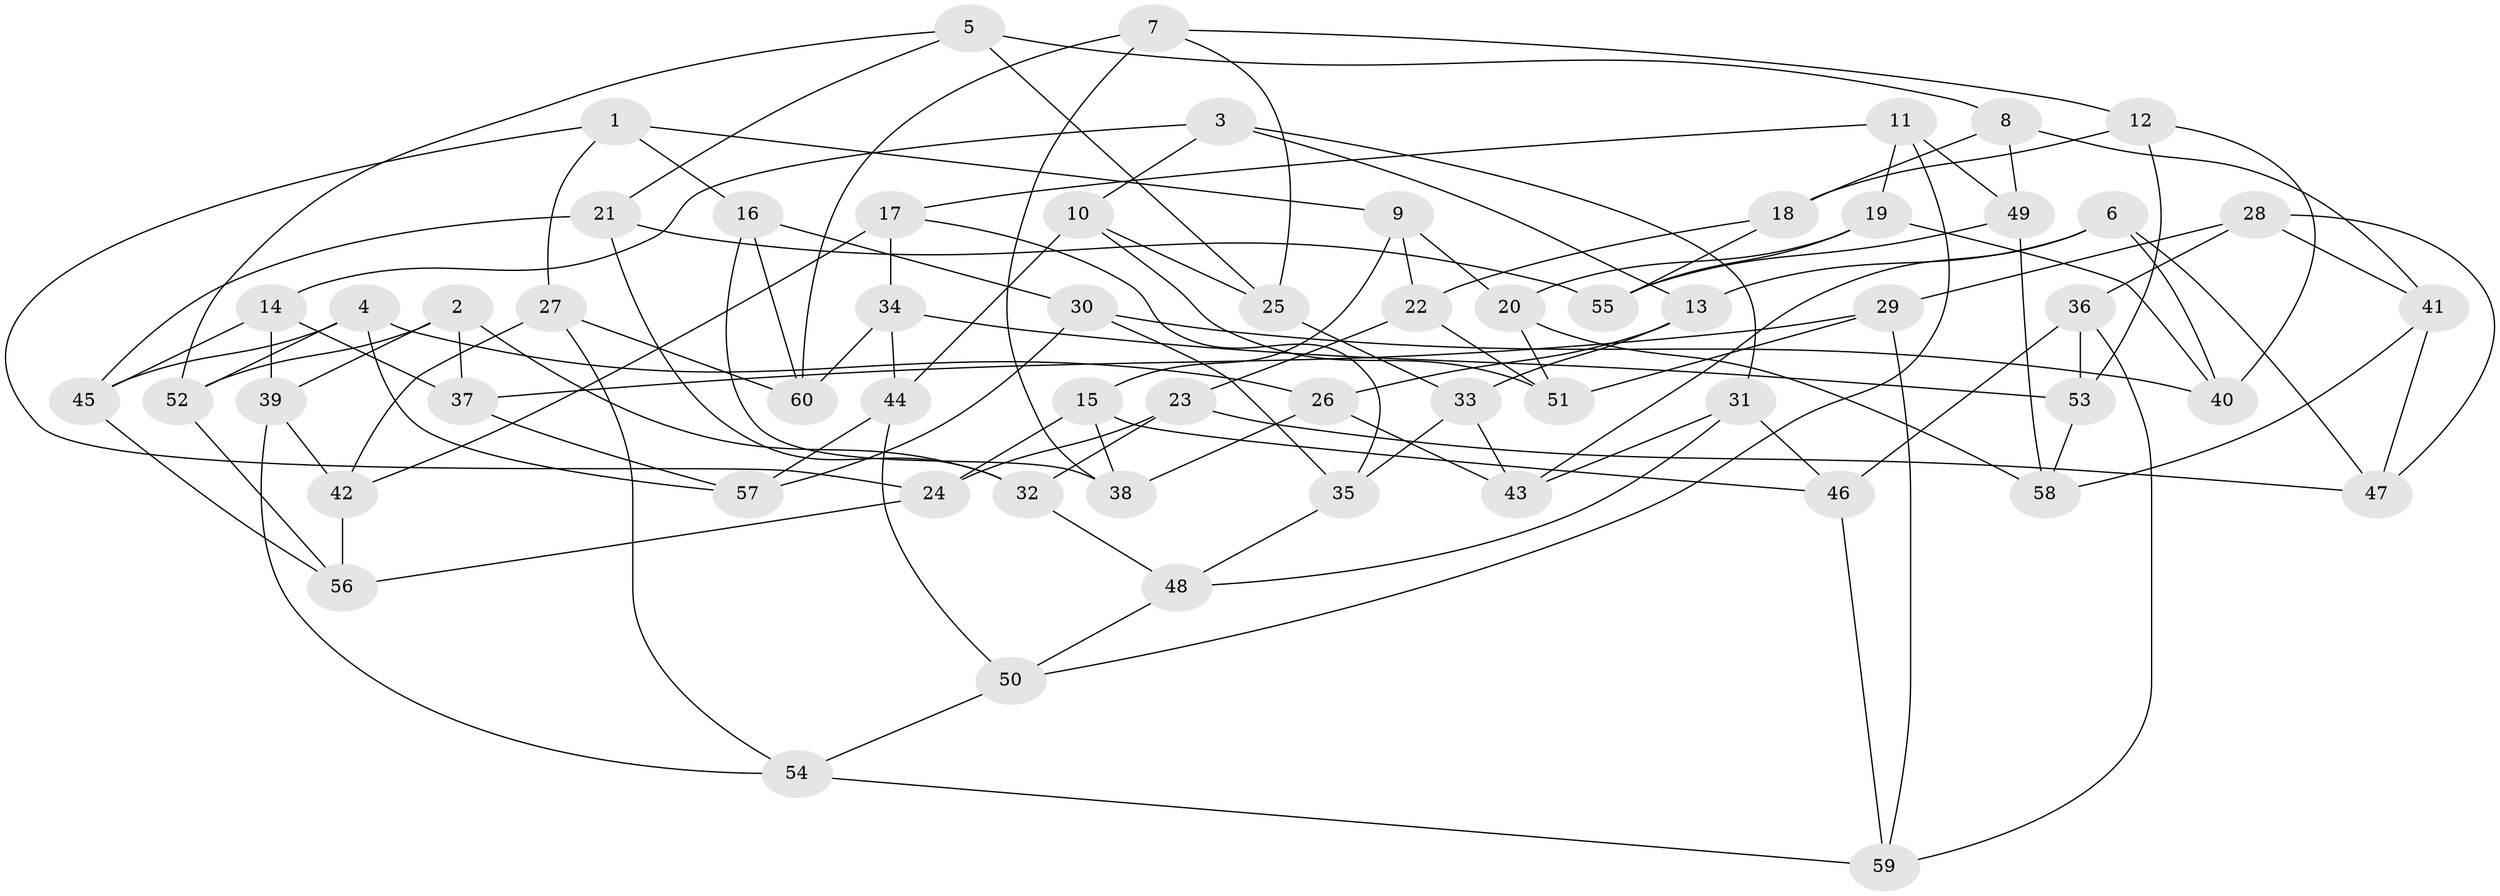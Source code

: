 // coarse degree distribution, {6: 0.7878787878787878, 4: 0.15151515151515152, 5: 0.030303030303030304, 3: 0.030303030303030304}
// Generated by graph-tools (version 1.1) at 2025/42/03/06/25 10:42:24]
// undirected, 60 vertices, 120 edges
graph export_dot {
graph [start="1"]
  node [color=gray90,style=filled];
  1;
  2;
  3;
  4;
  5;
  6;
  7;
  8;
  9;
  10;
  11;
  12;
  13;
  14;
  15;
  16;
  17;
  18;
  19;
  20;
  21;
  22;
  23;
  24;
  25;
  26;
  27;
  28;
  29;
  30;
  31;
  32;
  33;
  34;
  35;
  36;
  37;
  38;
  39;
  40;
  41;
  42;
  43;
  44;
  45;
  46;
  47;
  48;
  49;
  50;
  51;
  52;
  53;
  54;
  55;
  56;
  57;
  58;
  59;
  60;
  1 -- 27;
  1 -- 24;
  1 -- 16;
  1 -- 9;
  2 -- 39;
  2 -- 32;
  2 -- 37;
  2 -- 52;
  3 -- 31;
  3 -- 13;
  3 -- 10;
  3 -- 14;
  4 -- 57;
  4 -- 26;
  4 -- 45;
  4 -- 52;
  5 -- 8;
  5 -- 52;
  5 -- 21;
  5 -- 25;
  6 -- 43;
  6 -- 40;
  6 -- 47;
  6 -- 13;
  7 -- 12;
  7 -- 60;
  7 -- 38;
  7 -- 25;
  8 -- 18;
  8 -- 49;
  8 -- 41;
  9 -- 15;
  9 -- 22;
  9 -- 20;
  10 -- 44;
  10 -- 25;
  10 -- 51;
  11 -- 50;
  11 -- 19;
  11 -- 17;
  11 -- 49;
  12 -- 18;
  12 -- 40;
  12 -- 53;
  13 -- 26;
  13 -- 33;
  14 -- 37;
  14 -- 39;
  14 -- 45;
  15 -- 38;
  15 -- 46;
  15 -- 24;
  16 -- 60;
  16 -- 30;
  16 -- 38;
  17 -- 34;
  17 -- 35;
  17 -- 42;
  18 -- 55;
  18 -- 22;
  19 -- 40;
  19 -- 20;
  19 -- 55;
  20 -- 51;
  20 -- 58;
  21 -- 45;
  21 -- 32;
  21 -- 55;
  22 -- 23;
  22 -- 51;
  23 -- 24;
  23 -- 32;
  23 -- 47;
  24 -- 56;
  25 -- 33;
  26 -- 43;
  26 -- 38;
  27 -- 60;
  27 -- 54;
  27 -- 42;
  28 -- 36;
  28 -- 41;
  28 -- 47;
  28 -- 29;
  29 -- 51;
  29 -- 37;
  29 -- 59;
  30 -- 40;
  30 -- 57;
  30 -- 35;
  31 -- 48;
  31 -- 46;
  31 -- 43;
  32 -- 48;
  33 -- 35;
  33 -- 43;
  34 -- 53;
  34 -- 60;
  34 -- 44;
  35 -- 48;
  36 -- 53;
  36 -- 46;
  36 -- 59;
  37 -- 57;
  39 -- 54;
  39 -- 42;
  41 -- 47;
  41 -- 58;
  42 -- 56;
  44 -- 57;
  44 -- 50;
  45 -- 56;
  46 -- 59;
  48 -- 50;
  49 -- 55;
  49 -- 58;
  50 -- 54;
  52 -- 56;
  53 -- 58;
  54 -- 59;
}

